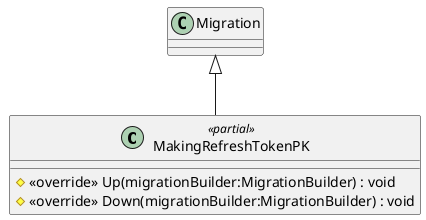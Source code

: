 @startuml
class MakingRefreshTokenPK <<partial>> {
    # <<override>> Up(migrationBuilder:MigrationBuilder) : void
    # <<override>> Down(migrationBuilder:MigrationBuilder) : void
}
Migration <|-- MakingRefreshTokenPK
@enduml
